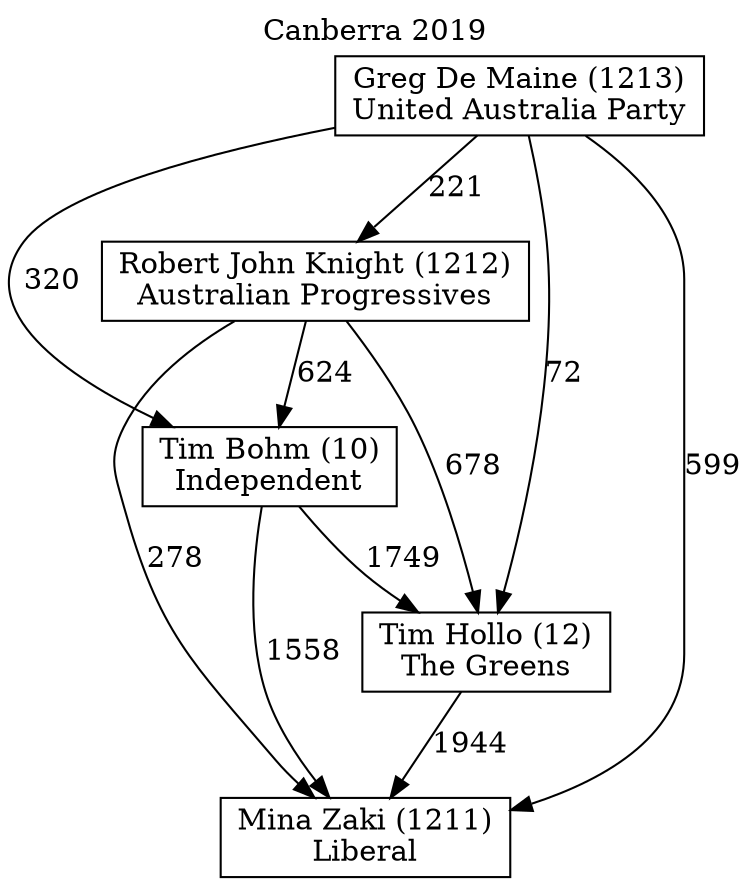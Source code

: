 // House preference flow
digraph "Mina Zaki (1211)_Canberra_2019" {
	graph [label="Canberra 2019" labelloc=t mclimit=10]
	node [shape=box]
	"Mina Zaki (1211)" [label="Mina Zaki (1211)
Liberal"]
	"Tim Hollo (12)" [label="Tim Hollo (12)
The Greens"]
	"Tim Bohm (10)" [label="Tim Bohm (10)
Independent"]
	"Robert John Knight (1212)" [label="Robert John Knight (1212)
Australian Progressives"]
	"Greg De Maine (1213)" [label="Greg De Maine (1213)
United Australia Party"]
	"Tim Hollo (12)" -> "Mina Zaki (1211)" [label=1944]
	"Tim Bohm (10)" -> "Tim Hollo (12)" [label=1749]
	"Robert John Knight (1212)" -> "Tim Bohm (10)" [label=624]
	"Greg De Maine (1213)" -> "Robert John Knight (1212)" [label=221]
	"Tim Bohm (10)" -> "Mina Zaki (1211)" [label=1558]
	"Robert John Knight (1212)" -> "Mina Zaki (1211)" [label=278]
	"Greg De Maine (1213)" -> "Mina Zaki (1211)" [label=599]
	"Greg De Maine (1213)" -> "Tim Bohm (10)" [label=320]
	"Robert John Knight (1212)" -> "Tim Hollo (12)" [label=678]
	"Greg De Maine (1213)" -> "Tim Hollo (12)" [label=72]
}
